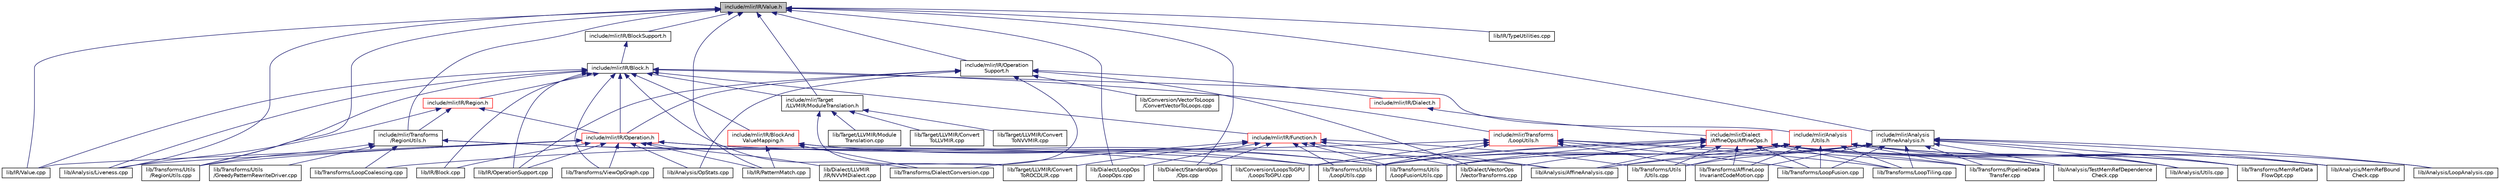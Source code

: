 digraph "include/mlir/IR/Value.h"
{
  bgcolor="transparent";
  edge [fontname="Helvetica",fontsize="10",labelfontname="Helvetica",labelfontsize="10"];
  node [fontname="Helvetica",fontsize="10",shape=record];
  Node29 [label="include/mlir/IR/Value.h",height=0.2,width=0.4,color="black", fillcolor="grey75", style="filled", fontcolor="black"];
  Node29 -> Node30 [dir="back",color="midnightblue",fontsize="10",style="solid",fontname="Helvetica"];
  Node30 [label="include/mlir/Analysis\l/AffineAnalysis.h",height=0.2,width=0.4,color="black",URL="$AffineAnalysis_8h.html"];
  Node30 -> Node31 [dir="back",color="midnightblue",fontsize="10",style="solid",fontname="Helvetica"];
  Node31 [label="lib/Analysis/AffineAnalysis.cpp",height=0.2,width=0.4,color="black",URL="$AffineAnalysis_8cpp.html"];
  Node30 -> Node32 [dir="back",color="midnightblue",fontsize="10",style="solid",fontname="Helvetica"];
  Node32 [label="lib/Analysis/LoopAnalysis.cpp",height=0.2,width=0.4,color="black",URL="$LoopAnalysis_8cpp.html"];
  Node30 -> Node33 [dir="back",color="midnightblue",fontsize="10",style="solid",fontname="Helvetica"];
  Node33 [label="lib/Analysis/MemRefBound\lCheck.cpp",height=0.2,width=0.4,color="black",URL="$MemRefBoundCheck_8cpp.html"];
  Node30 -> Node34 [dir="back",color="midnightblue",fontsize="10",style="solid",fontname="Helvetica"];
  Node34 [label="lib/Analysis/TestMemRefDependence\lCheck.cpp",height=0.2,width=0.4,color="black",URL="$TestMemRefDependenceCheck_8cpp.html"];
  Node30 -> Node35 [dir="back",color="midnightblue",fontsize="10",style="solid",fontname="Helvetica"];
  Node35 [label="lib/Analysis/Utils.cpp",height=0.2,width=0.4,color="black",URL="$Analysis_2Utils_8cpp.html"];
  Node30 -> Node36 [dir="back",color="midnightblue",fontsize="10",style="solid",fontname="Helvetica"];
  Node36 [label="lib/Transforms/AffineLoop\lInvariantCodeMotion.cpp",height=0.2,width=0.4,color="black",URL="$AffineLoopInvariantCodeMotion_8cpp.html"];
  Node30 -> Node37 [dir="back",color="midnightblue",fontsize="10",style="solid",fontname="Helvetica"];
  Node37 [label="lib/Transforms/LoopFusion.cpp",height=0.2,width=0.4,color="black",URL="$LoopFusion_8cpp.html"];
  Node30 -> Node38 [dir="back",color="midnightblue",fontsize="10",style="solid",fontname="Helvetica"];
  Node38 [label="lib/Transforms/LoopTiling.cpp",height=0.2,width=0.4,color="black",URL="$LoopTiling_8cpp.html"];
  Node30 -> Node39 [dir="back",color="midnightblue",fontsize="10",style="solid",fontname="Helvetica"];
  Node39 [label="lib/Transforms/MemRefData\lFlowOpt.cpp",height=0.2,width=0.4,color="black",URL="$MemRefDataFlowOpt_8cpp.html"];
  Node30 -> Node40 [dir="back",color="midnightblue",fontsize="10",style="solid",fontname="Helvetica"];
  Node40 [label="lib/Transforms/PipelineData\lTransfer.cpp",height=0.2,width=0.4,color="black",URL="$PipelineDataTransfer_8cpp.html"];
  Node30 -> Node41 [dir="back",color="midnightblue",fontsize="10",style="solid",fontname="Helvetica"];
  Node41 [label="lib/Transforms/Utils\l/LoopFusionUtils.cpp",height=0.2,width=0.4,color="black",URL="$LoopFusionUtils_8cpp.html"];
  Node30 -> Node42 [dir="back",color="midnightblue",fontsize="10",style="solid",fontname="Helvetica"];
  Node42 [label="lib/Transforms/Utils\l/LoopUtils.cpp",height=0.2,width=0.4,color="black",URL="$LoopUtils_8cpp.html"];
  Node30 -> Node43 [dir="back",color="midnightblue",fontsize="10",style="solid",fontname="Helvetica"];
  Node43 [label="lib/Transforms/Utils\l/Utils.cpp",height=0.2,width=0.4,color="black",URL="$Transforms_2Utils_2Utils_8cpp.html"];
  Node29 -> Node44 [dir="back",color="midnightblue",fontsize="10",style="solid",fontname="Helvetica"];
  Node44 [label="include/mlir/IR/BlockSupport.h",height=0.2,width=0.4,color="black",URL="$BlockSupport_8h.html"];
  Node44 -> Node45 [dir="back",color="midnightblue",fontsize="10",style="solid",fontname="Helvetica"];
  Node45 [label="include/mlir/IR/Block.h",height=0.2,width=0.4,color="black",URL="$Block_8h.html"];
  Node45 -> Node46 [dir="back",color="midnightblue",fontsize="10",style="solid",fontname="Helvetica"];
  Node46 [label="include/mlir/Analysis\l/Utils.h",height=0.2,width=0.4,color="red",URL="$Analysis_2Utils_8h.html"];
  Node46 -> Node31 [dir="back",color="midnightblue",fontsize="10",style="solid",fontname="Helvetica"];
  Node46 -> Node33 [dir="back",color="midnightblue",fontsize="10",style="solid",fontname="Helvetica"];
  Node46 -> Node34 [dir="back",color="midnightblue",fontsize="10",style="solid",fontname="Helvetica"];
  Node46 -> Node35 [dir="back",color="midnightblue",fontsize="10",style="solid",fontname="Helvetica"];
  Node46 -> Node36 [dir="back",color="midnightblue",fontsize="10",style="solid",fontname="Helvetica"];
  Node46 -> Node37 [dir="back",color="midnightblue",fontsize="10",style="solid",fontname="Helvetica"];
  Node46 -> Node38 [dir="back",color="midnightblue",fontsize="10",style="solid",fontname="Helvetica"];
  Node46 -> Node39 [dir="back",color="midnightblue",fontsize="10",style="solid",fontname="Helvetica"];
  Node46 -> Node40 [dir="back",color="midnightblue",fontsize="10",style="solid",fontname="Helvetica"];
  Node46 -> Node41 [dir="back",color="midnightblue",fontsize="10",style="solid",fontname="Helvetica"];
  Node46 -> Node42 [dir="back",color="midnightblue",fontsize="10",style="solid",fontname="Helvetica"];
  Node46 -> Node43 [dir="back",color="midnightblue",fontsize="10",style="solid",fontname="Helvetica"];
  Node45 -> Node50 [dir="back",color="midnightblue",fontsize="10",style="solid",fontname="Helvetica"];
  Node50 [label="include/mlir/IR/BlockAnd\lValueMapping.h",height=0.2,width=0.4,color="red",URL="$BlockAndValueMapping_8h.html"];
  Node50 -> Node77 [dir="back",color="midnightblue",fontsize="10",style="solid",fontname="Helvetica"];
  Node77 [label="lib/IR/PatternMatch.cpp",height=0.2,width=0.4,color="black",URL="$PatternMatch_8cpp.html"];
  Node50 -> Node79 [dir="back",color="midnightblue",fontsize="10",style="solid",fontname="Helvetica"];
  Node79 [label="lib/Transforms/DialectConversion.cpp",height=0.2,width=0.4,color="black",URL="$DialectConversion_8cpp.html"];
  Node50 -> Node41 [dir="back",color="midnightblue",fontsize="10",style="solid",fontname="Helvetica"];
  Node50 -> Node42 [dir="back",color="midnightblue",fontsize="10",style="solid",fontname="Helvetica"];
  Node45 -> Node82 [dir="back",color="midnightblue",fontsize="10",style="solid",fontname="Helvetica"];
  Node82 [label="include/mlir/IR/Function.h",height=0.2,width=0.4,color="red",URL="$Function_8h.html"];
  Node82 -> Node31 [dir="back",color="midnightblue",fontsize="10",style="solid",fontname="Helvetica"];
  Node82 -> Node163 [dir="back",color="midnightblue",fontsize="10",style="solid",fontname="Helvetica"];
  Node163 [label="lib/Dialect/LoopOps\l/LoopOps.cpp",height=0.2,width=0.4,color="black",URL="$LoopOps_8cpp.html"];
  Node82 -> Node164 [dir="back",color="midnightblue",fontsize="10",style="solid",fontname="Helvetica"];
  Node164 [label="lib/Dialect/StandardOps\l/Ops.cpp",height=0.2,width=0.4,color="black",URL="$Ops_8cpp.html"];
  Node82 -> Node165 [dir="back",color="midnightblue",fontsize="10",style="solid",fontname="Helvetica"];
  Node165 [label="lib/Dialect/VectorOps\l/VectorTransforms.cpp",height=0.2,width=0.4,color="black",URL="$VectorTransforms_8cpp.html"];
  Node82 -> Node89 [dir="back",color="midnightblue",fontsize="10",style="solid",fontname="Helvetica"];
  Node89 [label="lib/Target/LLVMIR/Convert\lToROCDLIR.cpp",height=0.2,width=0.4,color="black",URL="$ConvertToROCDLIR_8cpp.html"];
  Node82 -> Node79 [dir="back",color="midnightblue",fontsize="10",style="solid",fontname="Helvetica"];
  Node82 -> Node41 [dir="back",color="midnightblue",fontsize="10",style="solid",fontname="Helvetica"];
  Node82 -> Node42 [dir="back",color="midnightblue",fontsize="10",style="solid",fontname="Helvetica"];
  Node82 -> Node43 [dir="back",color="midnightblue",fontsize="10",style="solid",fontname="Helvetica"];
  Node45 -> Node171 [dir="back",color="midnightblue",fontsize="10",style="solid",fontname="Helvetica"];
  Node171 [label="include/mlir/IR/Operation.h",height=0.2,width=0.4,color="red",URL="$Operation_8h.html"];
  Node171 -> Node31 [dir="back",color="midnightblue",fontsize="10",style="solid",fontname="Helvetica"];
  Node171 -> Node262 [dir="back",color="midnightblue",fontsize="10",style="solid",fontname="Helvetica"];
  Node262 [label="lib/Analysis/Liveness.cpp",height=0.2,width=0.4,color="black",URL="$Liveness_8cpp.html"];
  Node171 -> Node127 [dir="back",color="midnightblue",fontsize="10",style="solid",fontname="Helvetica"];
  Node127 [label="lib/Analysis/OpStats.cpp",height=0.2,width=0.4,color="black",URL="$OpStats_8cpp.html"];
  Node171 -> Node99 [dir="back",color="midnightblue",fontsize="10",style="solid",fontname="Helvetica"];
  Node99 [label="lib/Dialect/LLVMIR\l/IR/NVVMDialect.cpp",height=0.2,width=0.4,color="black",URL="$NVVMDialect_8cpp.html"];
  Node171 -> Node240 [dir="back",color="midnightblue",fontsize="10",style="solid",fontname="Helvetica"];
  Node240 [label="lib/IR/Block.cpp",height=0.2,width=0.4,color="black",URL="$Block_8cpp.html"];
  Node171 -> Node265 [dir="back",color="midnightblue",fontsize="10",style="solid",fontname="Helvetica"];
  Node265 [label="lib/IR/OperationSupport.cpp",height=0.2,width=0.4,color="black",URL="$OperationSupport_8cpp.html"];
  Node171 -> Node77 [dir="back",color="midnightblue",fontsize="10",style="solid",fontname="Helvetica"];
  Node171 -> Node266 [dir="back",color="midnightblue",fontsize="10",style="solid",fontname="Helvetica"];
  Node266 [label="lib/IR/Value.cpp",height=0.2,width=0.4,color="black",URL="$Value_8cpp.html"];
  Node171 -> Node41 [dir="back",color="midnightblue",fontsize="10",style="solid",fontname="Helvetica"];
  Node171 -> Node268 [dir="back",color="midnightblue",fontsize="10",style="solid",fontname="Helvetica"];
  Node268 [label="lib/Transforms/Utils\l/RegionUtils.cpp",height=0.2,width=0.4,color="black",URL="$RegionUtils_8cpp.html"];
  Node171 -> Node151 [dir="back",color="midnightblue",fontsize="10",style="solid",fontname="Helvetica"];
  Node151 [label="lib/Transforms/ViewOpGraph.cpp",height=0.2,width=0.4,color="black",URL="$ViewOpGraph_8cpp.html"];
  Node45 -> Node269 [dir="back",color="midnightblue",fontsize="10",style="solid",fontname="Helvetica"];
  Node269 [label="include/mlir/IR/Region.h",height=0.2,width=0.4,color="red",URL="$IR_2Region_8h.html"];
  Node269 -> Node171 [dir="back",color="midnightblue",fontsize="10",style="solid",fontname="Helvetica"];
  Node269 -> Node273 [dir="back",color="midnightblue",fontsize="10",style="solid",fontname="Helvetica"];
  Node273 [label="include/mlir/Transforms\l/RegionUtils.h",height=0.2,width=0.4,color="black",URL="$RegionUtils_8h.html"];
  Node273 -> Node185 [dir="back",color="midnightblue",fontsize="10",style="solid",fontname="Helvetica"];
  Node185 [label="lib/Conversion/LoopsToGPU\l/LoopsToGPU.cpp",height=0.2,width=0.4,color="black",URL="$LoopsToGPU_8cpp.html"];
  Node273 -> Node145 [dir="back",color="midnightblue",fontsize="10",style="solid",fontname="Helvetica"];
  Node145 [label="lib/Transforms/LoopCoalescing.cpp",height=0.2,width=0.4,color="black",URL="$LoopCoalescing_8cpp.html"];
  Node273 -> Node190 [dir="back",color="midnightblue",fontsize="10",style="solid",fontname="Helvetica"];
  Node190 [label="lib/Transforms/Utils\l/GreedyPatternRewriteDriver.cpp",height=0.2,width=0.4,color="black",URL="$GreedyPatternRewriteDriver_8cpp.html"];
  Node273 -> Node42 [dir="back",color="midnightblue",fontsize="10",style="solid",fontname="Helvetica"];
  Node273 -> Node268 [dir="back",color="midnightblue",fontsize="10",style="solid",fontname="Helvetica"];
  Node269 -> Node262 [dir="back",color="midnightblue",fontsize="10",style="solid",fontname="Helvetica"];
  Node45 -> Node86 [dir="back",color="midnightblue",fontsize="10",style="solid",fontname="Helvetica"];
  Node86 [label="include/mlir/Target\l/LLVMIR/ModuleTranslation.h",height=0.2,width=0.4,color="black",URL="$ModuleTranslation_8h.html"];
  Node86 -> Node87 [dir="back",color="midnightblue",fontsize="10",style="solid",fontname="Helvetica"];
  Node87 [label="lib/Target/LLVMIR/Convert\lToLLVMIR.cpp",height=0.2,width=0.4,color="black",URL="$ConvertToLLVMIR_8cpp.html"];
  Node86 -> Node88 [dir="back",color="midnightblue",fontsize="10",style="solid",fontname="Helvetica"];
  Node88 [label="lib/Target/LLVMIR/Convert\lToNVVMIR.cpp",height=0.2,width=0.4,color="black",URL="$ConvertToNVVMIR_8cpp.html"];
  Node86 -> Node89 [dir="back",color="midnightblue",fontsize="10",style="solid",fontname="Helvetica"];
  Node86 -> Node90 [dir="back",color="midnightblue",fontsize="10",style="solid",fontname="Helvetica"];
  Node90 [label="lib/Target/LLVMIR/Module\lTranslation.cpp",height=0.2,width=0.4,color="black",URL="$ModuleTranslation_8cpp.html"];
  Node45 -> Node274 [dir="back",color="midnightblue",fontsize="10",style="solid",fontname="Helvetica"];
  Node274 [label="include/mlir/Transforms\l/LoopUtils.h",height=0.2,width=0.4,color="red",URL="$LoopUtils_8h.html"];
  Node274 -> Node185 [dir="back",color="midnightblue",fontsize="10",style="solid",fontname="Helvetica"];
  Node274 -> Node36 [dir="back",color="midnightblue",fontsize="10",style="solid",fontname="Helvetica"];
  Node274 -> Node145 [dir="back",color="midnightblue",fontsize="10",style="solid",fontname="Helvetica"];
  Node274 -> Node37 [dir="back",color="midnightblue",fontsize="10",style="solid",fontname="Helvetica"];
  Node274 -> Node38 [dir="back",color="midnightblue",fontsize="10",style="solid",fontname="Helvetica"];
  Node274 -> Node40 [dir="back",color="midnightblue",fontsize="10",style="solid",fontname="Helvetica"];
  Node274 -> Node42 [dir="back",color="midnightblue",fontsize="10",style="solid",fontname="Helvetica"];
  Node45 -> Node262 [dir="back",color="midnightblue",fontsize="10",style="solid",fontname="Helvetica"];
  Node45 -> Node240 [dir="back",color="midnightblue",fontsize="10",style="solid",fontname="Helvetica"];
  Node45 -> Node265 [dir="back",color="midnightblue",fontsize="10",style="solid",fontname="Helvetica"];
  Node45 -> Node266 [dir="back",color="midnightblue",fontsize="10",style="solid",fontname="Helvetica"];
  Node45 -> Node79 [dir="back",color="midnightblue",fontsize="10",style="solid",fontname="Helvetica"];
  Node45 -> Node268 [dir="back",color="midnightblue",fontsize="10",style="solid",fontname="Helvetica"];
  Node45 -> Node151 [dir="back",color="midnightblue",fontsize="10",style="solid",fontname="Helvetica"];
  Node29 -> Node275 [dir="back",color="midnightblue",fontsize="10",style="solid",fontname="Helvetica"];
  Node275 [label="include/mlir/IR/Operation\lSupport.h",height=0.2,width=0.4,color="black",URL="$OperationSupport_8h.html"];
  Node275 -> Node276 [dir="back",color="midnightblue",fontsize="10",style="solid",fontname="Helvetica"];
  Node276 [label="include/mlir/IR/Dialect.h",height=0.2,width=0.4,color="red",URL="$IR_2Dialect_8h.html"];
  Node276 -> Node194 [dir="back",color="midnightblue",fontsize="10",style="solid",fontname="Helvetica"];
  Node194 [label="include/mlir/Dialect\l/AffineOps/AffineOps.h",height=0.2,width=0.4,color="red",URL="$AffineOps_8h.html"];
  Node194 -> Node31 [dir="back",color="midnightblue",fontsize="10",style="solid",fontname="Helvetica"];
  Node194 -> Node32 [dir="back",color="midnightblue",fontsize="10",style="solid",fontname="Helvetica"];
  Node194 -> Node33 [dir="back",color="midnightblue",fontsize="10",style="solid",fontname="Helvetica"];
  Node194 -> Node34 [dir="back",color="midnightblue",fontsize="10",style="solid",fontname="Helvetica"];
  Node194 -> Node35 [dir="back",color="midnightblue",fontsize="10",style="solid",fontname="Helvetica"];
  Node194 -> Node185 [dir="back",color="midnightblue",fontsize="10",style="solid",fontname="Helvetica"];
  Node194 -> Node165 [dir="back",color="midnightblue",fontsize="10",style="solid",fontname="Helvetica"];
  Node194 -> Node36 [dir="back",color="midnightblue",fontsize="10",style="solid",fontname="Helvetica"];
  Node194 -> Node37 [dir="back",color="midnightblue",fontsize="10",style="solid",fontname="Helvetica"];
  Node194 -> Node38 [dir="back",color="midnightblue",fontsize="10",style="solid",fontname="Helvetica"];
  Node194 -> Node39 [dir="back",color="midnightblue",fontsize="10",style="solid",fontname="Helvetica"];
  Node194 -> Node40 [dir="back",color="midnightblue",fontsize="10",style="solid",fontname="Helvetica"];
  Node194 -> Node41 [dir="back",color="midnightblue",fontsize="10",style="solid",fontname="Helvetica"];
  Node194 -> Node42 [dir="back",color="midnightblue",fontsize="10",style="solid",fontname="Helvetica"];
  Node194 -> Node43 [dir="back",color="midnightblue",fontsize="10",style="solid",fontname="Helvetica"];
  Node275 -> Node171 [dir="back",color="midnightblue",fontsize="10",style="solid",fontname="Helvetica"];
  Node275 -> Node127 [dir="back",color="midnightblue",fontsize="10",style="solid",fontname="Helvetica"];
  Node275 -> Node179 [dir="back",color="midnightblue",fontsize="10",style="solid",fontname="Helvetica"];
  Node179 [label="lib/Conversion/VectorToLoops\l/ConvertVectorToLoops.cpp",height=0.2,width=0.4,color="black",URL="$ConvertVectorToLoops_8cpp.html"];
  Node275 -> Node99 [dir="back",color="midnightblue",fontsize="10",style="solid",fontname="Helvetica"];
  Node275 -> Node165 [dir="back",color="midnightblue",fontsize="10",style="solid",fontname="Helvetica"];
  Node275 -> Node265 [dir="back",color="midnightblue",fontsize="10",style="solid",fontname="Helvetica"];
  Node29 -> Node86 [dir="back",color="midnightblue",fontsize="10",style="solid",fontname="Helvetica"];
  Node29 -> Node273 [dir="back",color="midnightblue",fontsize="10",style="solid",fontname="Helvetica"];
  Node29 -> Node262 [dir="back",color="midnightblue",fontsize="10",style="solid",fontname="Helvetica"];
  Node29 -> Node163 [dir="back",color="midnightblue",fontsize="10",style="solid",fontname="Helvetica"];
  Node29 -> Node164 [dir="back",color="midnightblue",fontsize="10",style="solid",fontname="Helvetica"];
  Node29 -> Node77 [dir="back",color="midnightblue",fontsize="10",style="solid",fontname="Helvetica"];
  Node29 -> Node259 [dir="back",color="midnightblue",fontsize="10",style="solid",fontname="Helvetica"];
  Node259 [label="lib/IR/TypeUtilities.cpp",height=0.2,width=0.4,color="black",URL="$TypeUtilities_8cpp.html"];
  Node29 -> Node266 [dir="back",color="midnightblue",fontsize="10",style="solid",fontname="Helvetica"];
  Node29 -> Node268 [dir="back",color="midnightblue",fontsize="10",style="solid",fontname="Helvetica"];
}
